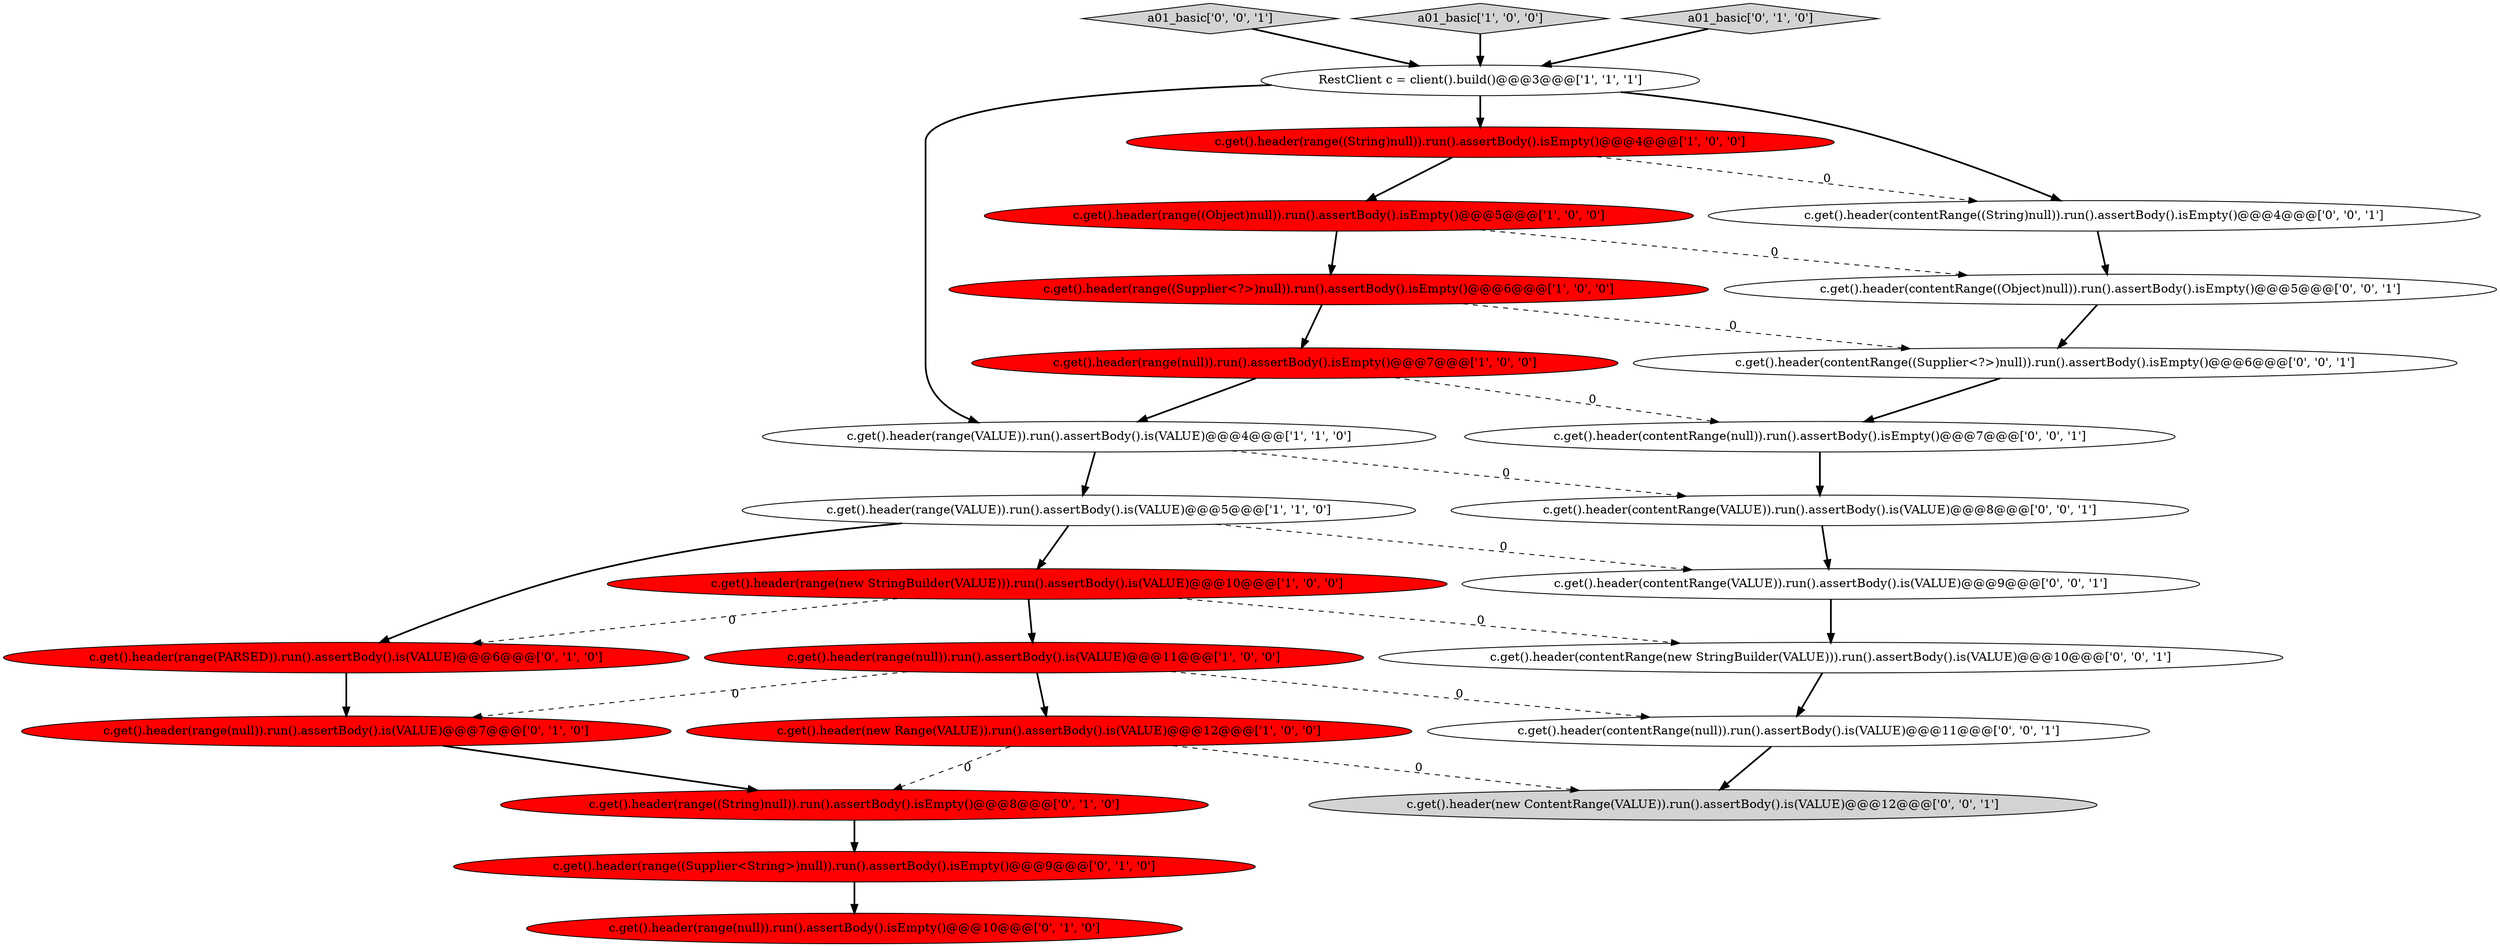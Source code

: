 digraph {
9 [style = filled, label = "c.get().header(range(null)).run().assertBody().is(VALUE)@@@11@@@['1', '0', '0']", fillcolor = red, shape = ellipse image = "AAA1AAABBB1BBB"];
12 [style = filled, label = "c.get().header(range((Supplier<String>)null)).run().assertBody().isEmpty()@@@9@@@['0', '1', '0']", fillcolor = red, shape = ellipse image = "AAA1AAABBB2BBB"];
22 [style = filled, label = "a01_basic['0', '0', '1']", fillcolor = lightgray, shape = diamond image = "AAA0AAABBB3BBB"];
26 [style = filled, label = "c.get().header(contentRange((Supplier<?>)null)).run().assertBody().isEmpty()@@@6@@@['0', '0', '1']", fillcolor = white, shape = ellipse image = "AAA0AAABBB3BBB"];
3 [style = filled, label = "c.get().header(range((Supplier<?>)null)).run().assertBody().isEmpty()@@@6@@@['1', '0', '0']", fillcolor = red, shape = ellipse image = "AAA1AAABBB1BBB"];
19 [style = filled, label = "c.get().header(contentRange(null)).run().assertBody().is(VALUE)@@@11@@@['0', '0', '1']", fillcolor = white, shape = ellipse image = "AAA0AAABBB3BBB"];
7 [style = filled, label = "RestClient c = client().build()@@@3@@@['1', '1', '1']", fillcolor = white, shape = ellipse image = "AAA0AAABBB1BBB"];
11 [style = filled, label = "c.get().header(range(null)).run().assertBody().is(VALUE)@@@7@@@['0', '1', '0']", fillcolor = red, shape = ellipse image = "AAA1AAABBB2BBB"];
23 [style = filled, label = "c.get().header(contentRange(VALUE)).run().assertBody().is(VALUE)@@@9@@@['0', '0', '1']", fillcolor = white, shape = ellipse image = "AAA0AAABBB3BBB"];
6 [style = filled, label = "c.get().header(range(null)).run().assertBody().isEmpty()@@@7@@@['1', '0', '0']", fillcolor = red, shape = ellipse image = "AAA1AAABBB1BBB"];
8 [style = filled, label = "c.get().header(range(VALUE)).run().assertBody().is(VALUE)@@@4@@@['1', '1', '0']", fillcolor = white, shape = ellipse image = "AAA0AAABBB1BBB"];
2 [style = filled, label = "c.get().header(range((Object)null)).run().assertBody().isEmpty()@@@5@@@['1', '0', '0']", fillcolor = red, shape = ellipse image = "AAA1AAABBB1BBB"];
1 [style = filled, label = "a01_basic['1', '0', '0']", fillcolor = lightgray, shape = diamond image = "AAA0AAABBB1BBB"];
0 [style = filled, label = "c.get().header(range(VALUE)).run().assertBody().is(VALUE)@@@5@@@['1', '1', '0']", fillcolor = white, shape = ellipse image = "AAA0AAABBB1BBB"];
17 [style = filled, label = "c.get().header(contentRange(VALUE)).run().assertBody().is(VALUE)@@@8@@@['0', '0', '1']", fillcolor = white, shape = ellipse image = "AAA0AAABBB3BBB"];
18 [style = filled, label = "c.get().header(contentRange((Object)null)).run().assertBody().isEmpty()@@@5@@@['0', '0', '1']", fillcolor = white, shape = ellipse image = "AAA0AAABBB3BBB"];
25 [style = filled, label = "c.get().header(contentRange((String)null)).run().assertBody().isEmpty()@@@4@@@['0', '0', '1']", fillcolor = white, shape = ellipse image = "AAA0AAABBB3BBB"];
20 [style = filled, label = "c.get().header(new ContentRange(VALUE)).run().assertBody().is(VALUE)@@@12@@@['0', '0', '1']", fillcolor = lightgray, shape = ellipse image = "AAA0AAABBB3BBB"];
14 [style = filled, label = "c.get().header(range(null)).run().assertBody().isEmpty()@@@10@@@['0', '1', '0']", fillcolor = red, shape = ellipse image = "AAA1AAABBB2BBB"];
24 [style = filled, label = "c.get().header(contentRange(new StringBuilder(VALUE))).run().assertBody().is(VALUE)@@@10@@@['0', '0', '1']", fillcolor = white, shape = ellipse image = "AAA0AAABBB3BBB"];
13 [style = filled, label = "c.get().header(range((String)null)).run().assertBody().isEmpty()@@@8@@@['0', '1', '0']", fillcolor = red, shape = ellipse image = "AAA1AAABBB2BBB"];
21 [style = filled, label = "c.get().header(contentRange(null)).run().assertBody().isEmpty()@@@7@@@['0', '0', '1']", fillcolor = white, shape = ellipse image = "AAA0AAABBB3BBB"];
15 [style = filled, label = "c.get().header(range(PARSED)).run().assertBody().is(VALUE)@@@6@@@['0', '1', '0']", fillcolor = red, shape = ellipse image = "AAA1AAABBB2BBB"];
5 [style = filled, label = "c.get().header(new Range(VALUE)).run().assertBody().is(VALUE)@@@12@@@['1', '0', '0']", fillcolor = red, shape = ellipse image = "AAA1AAABBB1BBB"];
16 [style = filled, label = "a01_basic['0', '1', '0']", fillcolor = lightgray, shape = diamond image = "AAA0AAABBB2BBB"];
10 [style = filled, label = "c.get().header(range((String)null)).run().assertBody().isEmpty()@@@4@@@['1', '0', '0']", fillcolor = red, shape = ellipse image = "AAA1AAABBB1BBB"];
4 [style = filled, label = "c.get().header(range(new StringBuilder(VALUE))).run().assertBody().is(VALUE)@@@10@@@['1', '0', '0']", fillcolor = red, shape = ellipse image = "AAA1AAABBB1BBB"];
5->13 [style = dashed, label="0"];
4->9 [style = bold, label=""];
6->21 [style = dashed, label="0"];
24->19 [style = bold, label=""];
3->26 [style = dashed, label="0"];
7->10 [style = bold, label=""];
19->20 [style = bold, label=""];
2->3 [style = bold, label=""];
0->23 [style = dashed, label="0"];
18->26 [style = bold, label=""];
25->18 [style = bold, label=""];
16->7 [style = bold, label=""];
3->6 [style = bold, label=""];
7->8 [style = bold, label=""];
1->7 [style = bold, label=""];
17->23 [style = bold, label=""];
0->15 [style = bold, label=""];
22->7 [style = bold, label=""];
5->20 [style = dashed, label="0"];
26->21 [style = bold, label=""];
8->0 [style = bold, label=""];
9->19 [style = dashed, label="0"];
23->24 [style = bold, label=""];
13->12 [style = bold, label=""];
15->11 [style = bold, label=""];
0->4 [style = bold, label=""];
4->15 [style = dashed, label="0"];
11->13 [style = bold, label=""];
6->8 [style = bold, label=""];
12->14 [style = bold, label=""];
2->18 [style = dashed, label="0"];
9->5 [style = bold, label=""];
9->11 [style = dashed, label="0"];
8->17 [style = dashed, label="0"];
10->2 [style = bold, label=""];
7->25 [style = bold, label=""];
4->24 [style = dashed, label="0"];
21->17 [style = bold, label=""];
10->25 [style = dashed, label="0"];
}
